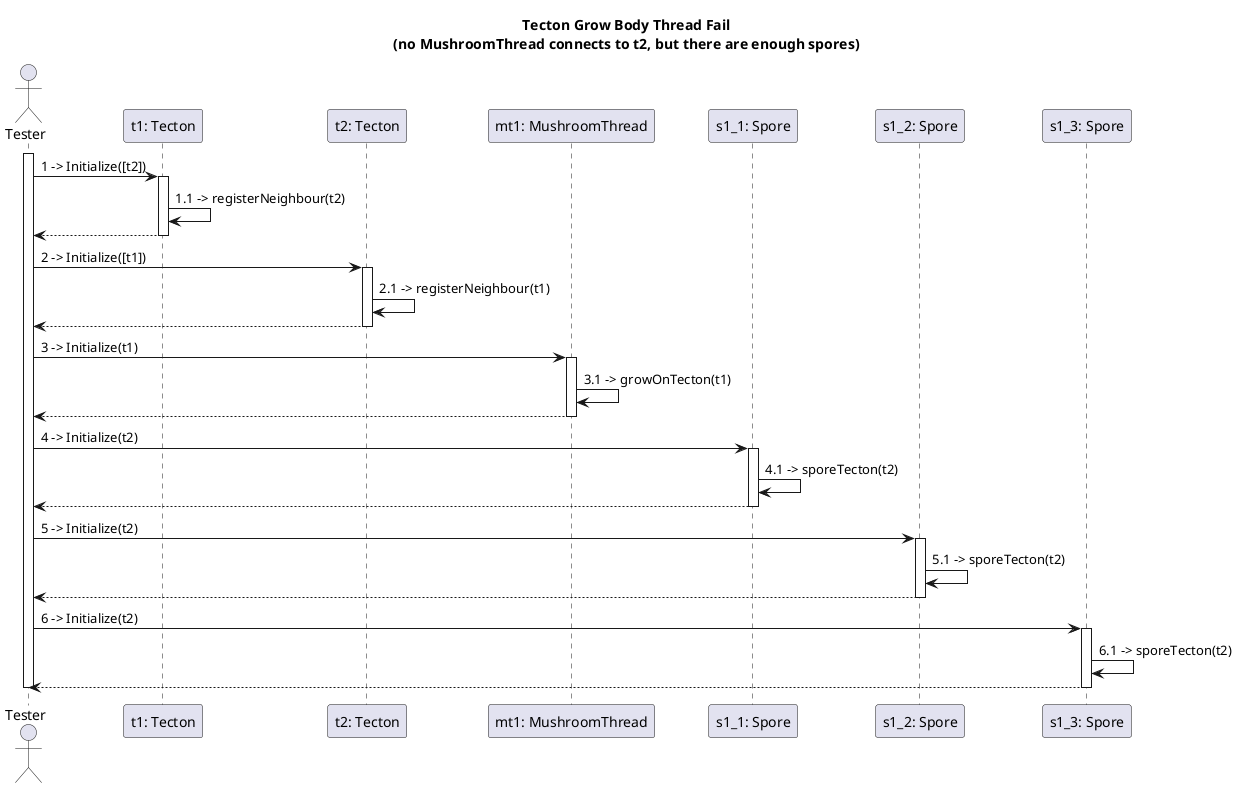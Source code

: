 ' Test-casek:
' - Tecton Grow Body Thread Fail: t2-n nincs mt1; t2-n van s1_1, s1_2 és s1_3; t2-n nincs mb4

@startuml communicationTecton3_3

title Tecton Grow Body Thread Fail\n(no MushroomThread connects to t2, but there are enough spores)

actor "Tester" as ts
participant "t1: Tecton" as t1 
participant "t2: Tecton" as t2

participant "mt1: MushroomThread" as mt1

participant "s1_1: Spore" as s1_1
participant "s1_2: Spore" as s1_2
participant "s1_3: Spore" as s1_3

activate ts

ts -> t1: 1 -> Initialize([t2])
activate t1

	t1 -> t1: 1.1 -> registerNeighbour(t2)

ts <-- t1
deactivate t1

ts -> t2: 2 -> Initialize([t1])
activate t2

t2 -> t2: 2.1 -> registerNeighbour(t1)

ts <-- t2
deactivate t2

ts -> mt1: 3 -> Initialize(t1)
activate mt1
	' tecton beállítás
	' growOnTecton() blackboxolja, hogy a Tecton MushroomThreadjei közé is felveszi magát
	mt1 -> mt1: 3.1 -> growOnTecton(t1)

ts <-- mt1
deactivate mt1


' ------------------------------------------
' s1_1: t1-en
ts -> s1_1: 4 -> Initialize(t2)
activate s1_1

' sporeTecton blackboxolja, hogy a Tectonon hozzáadja magát a MushroomSporeok közé
s1_1 -> s1_1: 4.1 -> sporeTecton(t2)

ts <-- s1_1
deactivate s1_1


' ------------------------------------------
' s1_2: t1-en
ts -> s1_2: 5 -> Initialize(t2)
activate s1_2

' sporeTecton blackboxolja, hogy a Tectonon hozzáadja magát a MushroomSporeok közé
s1_2 -> s1_2: 5.1 -> sporeTecton(t2)

ts <-- s1_2
deactivate s1_2


' ------------------------------------------
' s1_3: t1-en
ts -> s1_3: 6 -> Initialize(t2)
activate s1_3

' sporeTecton blackboxolja, hogy a Tectonon hozzáadja magát a MushroomSporeok közé
s1_3 -> s1_3: 6.1 -> sporeTecton(t2)

ts <-- s1_3
deactivate s1_3

deactivate ts

@enduml